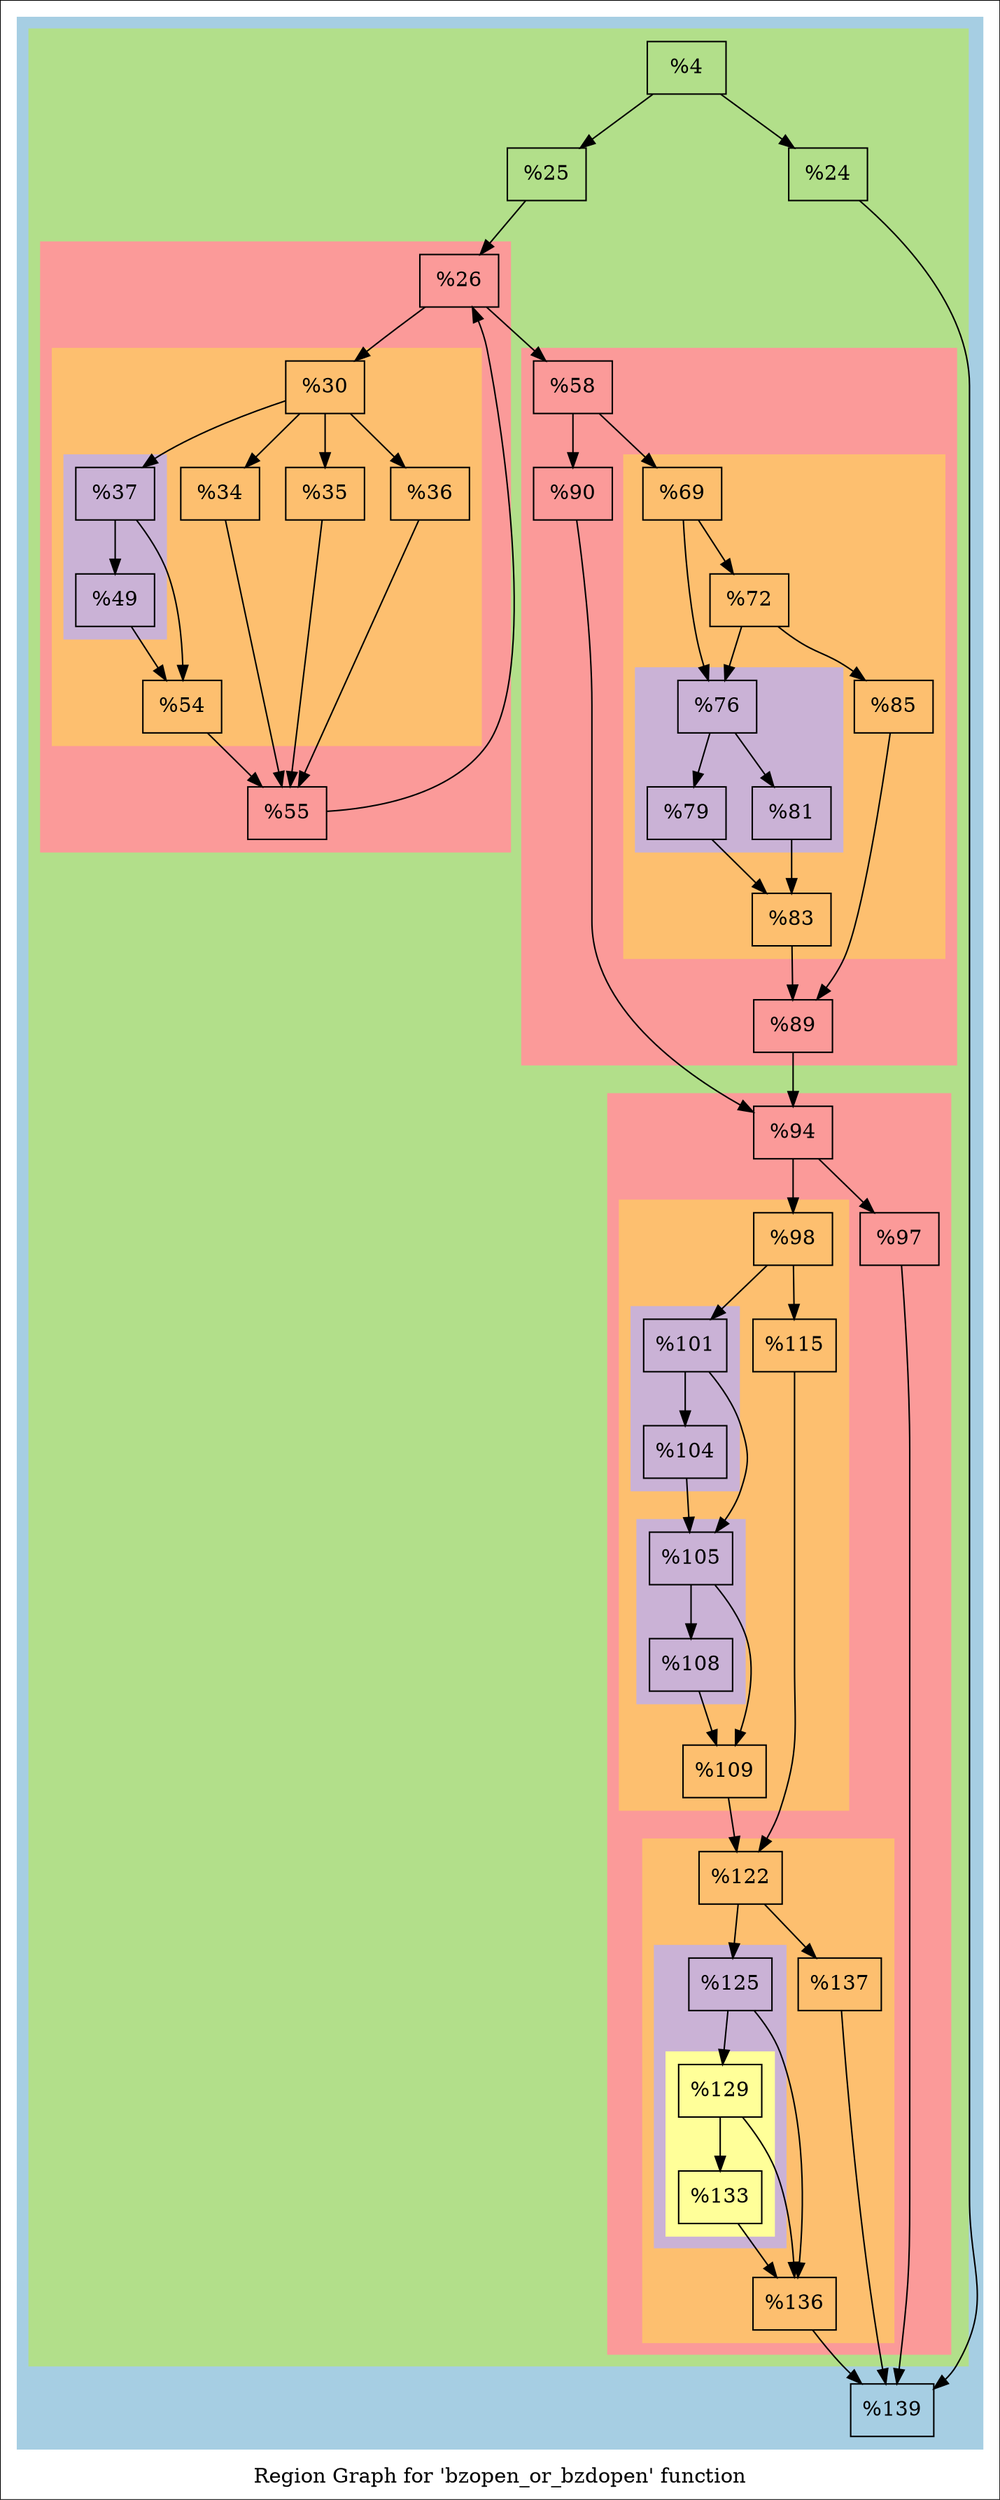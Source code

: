 digraph "Region Graph for 'bzopen_or_bzdopen' function" {
	label="Region Graph for 'bzopen_or_bzdopen' function";

	Node0x1422ba0 [shape=record,label="{%4}"];
	Node0x1422ba0 -> Node0x137fda0;
	Node0x1422ba0 -> Node0x112e8b0;
	Node0x137fda0 [shape=record,label="{%24}"];
	Node0x137fda0 -> Node0x1141b30;
	Node0x1141b30 [shape=record,label="{%139}"];
	Node0x112e8b0 [shape=record,label="{%25}"];
	Node0x112e8b0 -> Node0x129f6d0;
	Node0x129f6d0 [shape=record,label="{%26}"];
	Node0x129f6d0 -> Node0x1395d00;
	Node0x129f6d0 -> Node0x1355830;
	Node0x1395d00 [shape=record,label="{%30}"];
	Node0x1395d00 -> Node0x137f7c0;
	Node0x1395d00 -> Node0x13a2c20;
	Node0x1395d00 -> Node0x136b9d0;
	Node0x1395d00 -> Node0x1449af0;
	Node0x137f7c0 [shape=record,label="{%37}"];
	Node0x137f7c0 -> Node0x13a0f10;
	Node0x137f7c0 -> Node0x13ac290;
	Node0x13a0f10 [shape=record,label="{%49}"];
	Node0x13a0f10 -> Node0x13ac290;
	Node0x13ac290 [shape=record,label="{%54}"];
	Node0x13ac290 -> Node0x13ba240;
	Node0x13ba240 [shape=record,label="{%55}"];
	Node0x13ba240 -> Node0x129f6d0[constraint=false];
	Node0x13a2c20 [shape=record,label="{%34}"];
	Node0x13a2c20 -> Node0x13ba240;
	Node0x136b9d0 [shape=record,label="{%35}"];
	Node0x136b9d0 -> Node0x13ba240;
	Node0x1449af0 [shape=record,label="{%36}"];
	Node0x1449af0 -> Node0x13ba240;
	Node0x1355830 [shape=record,label="{%58}"];
	Node0x1355830 -> Node0x139cb00;
	Node0x1355830 -> Node0x1435380;
	Node0x139cb00 [shape=record,label="{%69}"];
	Node0x139cb00 -> Node0x1117360;
	Node0x139cb00 -> Node0x1348ab0;
	Node0x1117360 [shape=record,label="{%76}"];
	Node0x1117360 -> Node0x1441b60;
	Node0x1117360 -> Node0x13955f0;
	Node0x1441b60 [shape=record,label="{%79}"];
	Node0x1441b60 -> Node0x1446890;
	Node0x1446890 [shape=record,label="{%83}"];
	Node0x1446890 -> Node0x1422ef0;
	Node0x1422ef0 [shape=record,label="{%89}"];
	Node0x1422ef0 -> Node0x1371a10;
	Node0x1371a10 [shape=record,label="{%94}"];
	Node0x1371a10 -> Node0x129caa0;
	Node0x1371a10 -> Node0x1453ff0;
	Node0x129caa0 [shape=record,label="{%97}"];
	Node0x129caa0 -> Node0x1141b30;
	Node0x1453ff0 [shape=record,label="{%98}"];
	Node0x1453ff0 -> Node0x1422e80;
	Node0x1453ff0 -> Node0x143e650;
	Node0x1422e80 [shape=record,label="{%101}"];
	Node0x1422e80 -> Node0x139ce60;
	Node0x1422e80 -> Node0x1340f00;
	Node0x139ce60 [shape=record,label="{%104}"];
	Node0x139ce60 -> Node0x1340f00;
	Node0x1340f00 [shape=record,label="{%105}"];
	Node0x1340f00 -> Node0x12da430;
	Node0x1340f00 -> Node0x135b400;
	Node0x12da430 [shape=record,label="{%108}"];
	Node0x12da430 -> Node0x135b400;
	Node0x135b400 [shape=record,label="{%109}"];
	Node0x135b400 -> Node0x1367d70;
	Node0x1367d70 [shape=record,label="{%122}"];
	Node0x1367d70 -> Node0x13c04c0;
	Node0x1367d70 -> Node0x11126c0;
	Node0x13c04c0 [shape=record,label="{%125}"];
	Node0x13c04c0 -> Node0x13db570;
	Node0x13c04c0 -> Node0x13b88d0;
	Node0x13db570 [shape=record,label="{%129}"];
	Node0x13db570 -> Node0x136cca0;
	Node0x13db570 -> Node0x13b88d0;
	Node0x136cca0 [shape=record,label="{%133}"];
	Node0x136cca0 -> Node0x13b88d0;
	Node0x13b88d0 [shape=record,label="{%136}"];
	Node0x13b88d0 -> Node0x1141b30;
	Node0x11126c0 [shape=record,label="{%137}"];
	Node0x11126c0 -> Node0x1141b30;
	Node0x143e650 [shape=record,label="{%115}"];
	Node0x143e650 -> Node0x1367d70;
	Node0x13955f0 [shape=record,label="{%81}"];
	Node0x13955f0 -> Node0x1446890;
	Node0x1348ab0 [shape=record,label="{%72}"];
	Node0x1348ab0 -> Node0x1117360;
	Node0x1348ab0 -> Node0x13bf4f0;
	Node0x13bf4f0 [shape=record,label="{%85}"];
	Node0x13bf4f0 -> Node0x1422ef0;
	Node0x1435380 [shape=record,label="{%90}"];
	Node0x1435380 -> Node0x1371a10;
	colorscheme = "paired12"
        subgraph cluster_0x1447880 {
          label = "";
          style = filled;
          color = 1
          subgraph cluster_0x10ad2d0 {
            label = "";
            style = filled;
            color = 3
            subgraph cluster_0x10ad250 {
              label = "";
              style = filled;
              color = 5
              subgraph cluster_0x1485a90 {
                label = "";
                style = filled;
                color = 7
                subgraph cluster_0x145b8a0 {
                  label = "";
                  style = filled;
                  color = 9
                  Node0x137f7c0;
                  Node0x13a0f10;
                }
                Node0x1395d00;
                Node0x13ac290;
                Node0x13a2c20;
                Node0x136b9d0;
                Node0x1449af0;
              }
              Node0x129f6d0;
              Node0x13ba240;
            }
            subgraph cluster_0x10db240 {
              label = "";
              style = filled;
              color = 5
              subgraph cluster_0x145b920 {
                label = "";
                style = filled;
                color = 7
                subgraph cluster_0x1485b10 {
                  label = "";
                  style = filled;
                  color = 9
                  Node0x1117360;
                  Node0x1441b60;
                  Node0x13955f0;
                }
                Node0x139cb00;
                Node0x1446890;
                Node0x1348ab0;
                Node0x13bf4f0;
              }
              Node0x1355830;
              Node0x1422ef0;
              Node0x1435380;
            }
            subgraph cluster_0x10db1c0 {
              label = "";
              style = filled;
              color = 5
              subgraph cluster_0x14291b0 {
                label = "";
                style = filled;
                color = 7
                subgraph cluster_0x1484d00 {
                  label = "";
                  style = filled;
                  color = 9
                  Node0x1422e80;
                  Node0x139ce60;
                }
                subgraph cluster_0x1484c80 {
                  label = "";
                  style = filled;
                  color = 9
                  Node0x1340f00;
                  Node0x12da430;
                }
                Node0x1453ff0;
                Node0x135b400;
                Node0x143e650;
              }
              subgraph cluster_0x1429130 {
                label = "";
                style = filled;
                color = 7
                subgraph cluster_0x145a470 {
                  label = "";
                  style = filled;
                  color = 9
                  subgraph cluster_0x139ee90 {
                    label = "";
                    style = filled;
                    color = 11
                    Node0x13db570;
                    Node0x136cca0;
                  }
                  Node0x13c04c0;
                }
                Node0x1367d70;
                Node0x13b88d0;
                Node0x11126c0;
              }
              Node0x1371a10;
              Node0x129caa0;
            }
            Node0x1422ba0;
            Node0x137fda0;
            Node0x112e8b0;
          }
          Node0x1141b30;
        }
}
